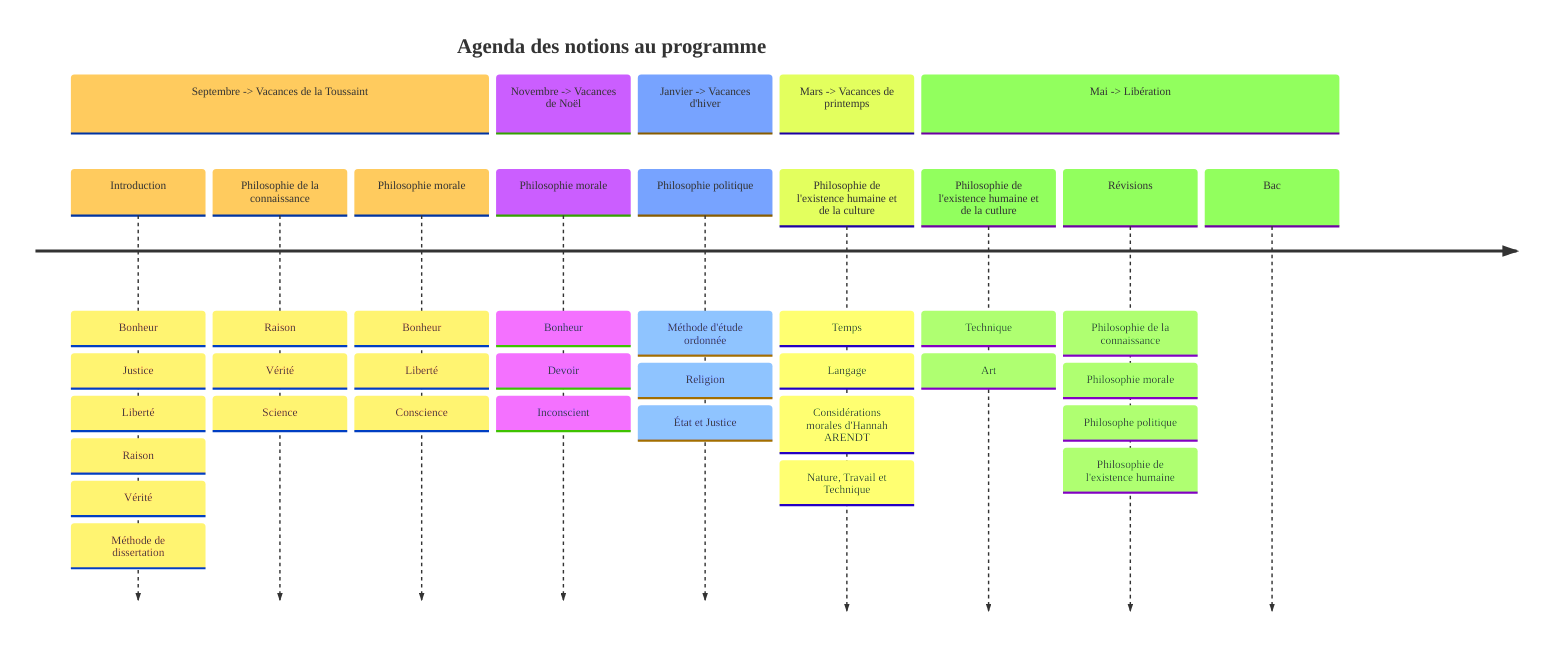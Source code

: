 ---
config:
  theme: base
  themeVariables:
    fontFamily: verdana
---
timeline
    title Agenda des notions au programme
    section Septembre -> Vacances de la Toussaint
        Introduction : Bonheur : Justice : Liberté : Raison : Vérité : Méthode de dissertation
        Philosophie de la connaissance : Raison : Vérité : Science
        Philosophie morale : Bonheur : Liberté : Conscience
    section Novembre -> Vacances de Noël
        Philosophie morale : Bonheur : Devoir : Inconscient
    section Janvier -> Vacances d'hiver
        Philosophie politique : Méthode d'étude ordonnée : Religion : État et Justice 
    section Mars -> Vacances de printemps
        Philosophie de l'existence humaine et de la culture : Temps : Langage : Considérations morales d'Hannah ARENDT : Nature, Travail et Technique
    section Mai -> Libération
        Philosophie de l'existence humaine et de la cutlure : Technique : Art
        Révisions : Philosophie de la connaissance : Philosophie morale : Philosophe politique : Philosophie de l'existence humaine
        Bac
